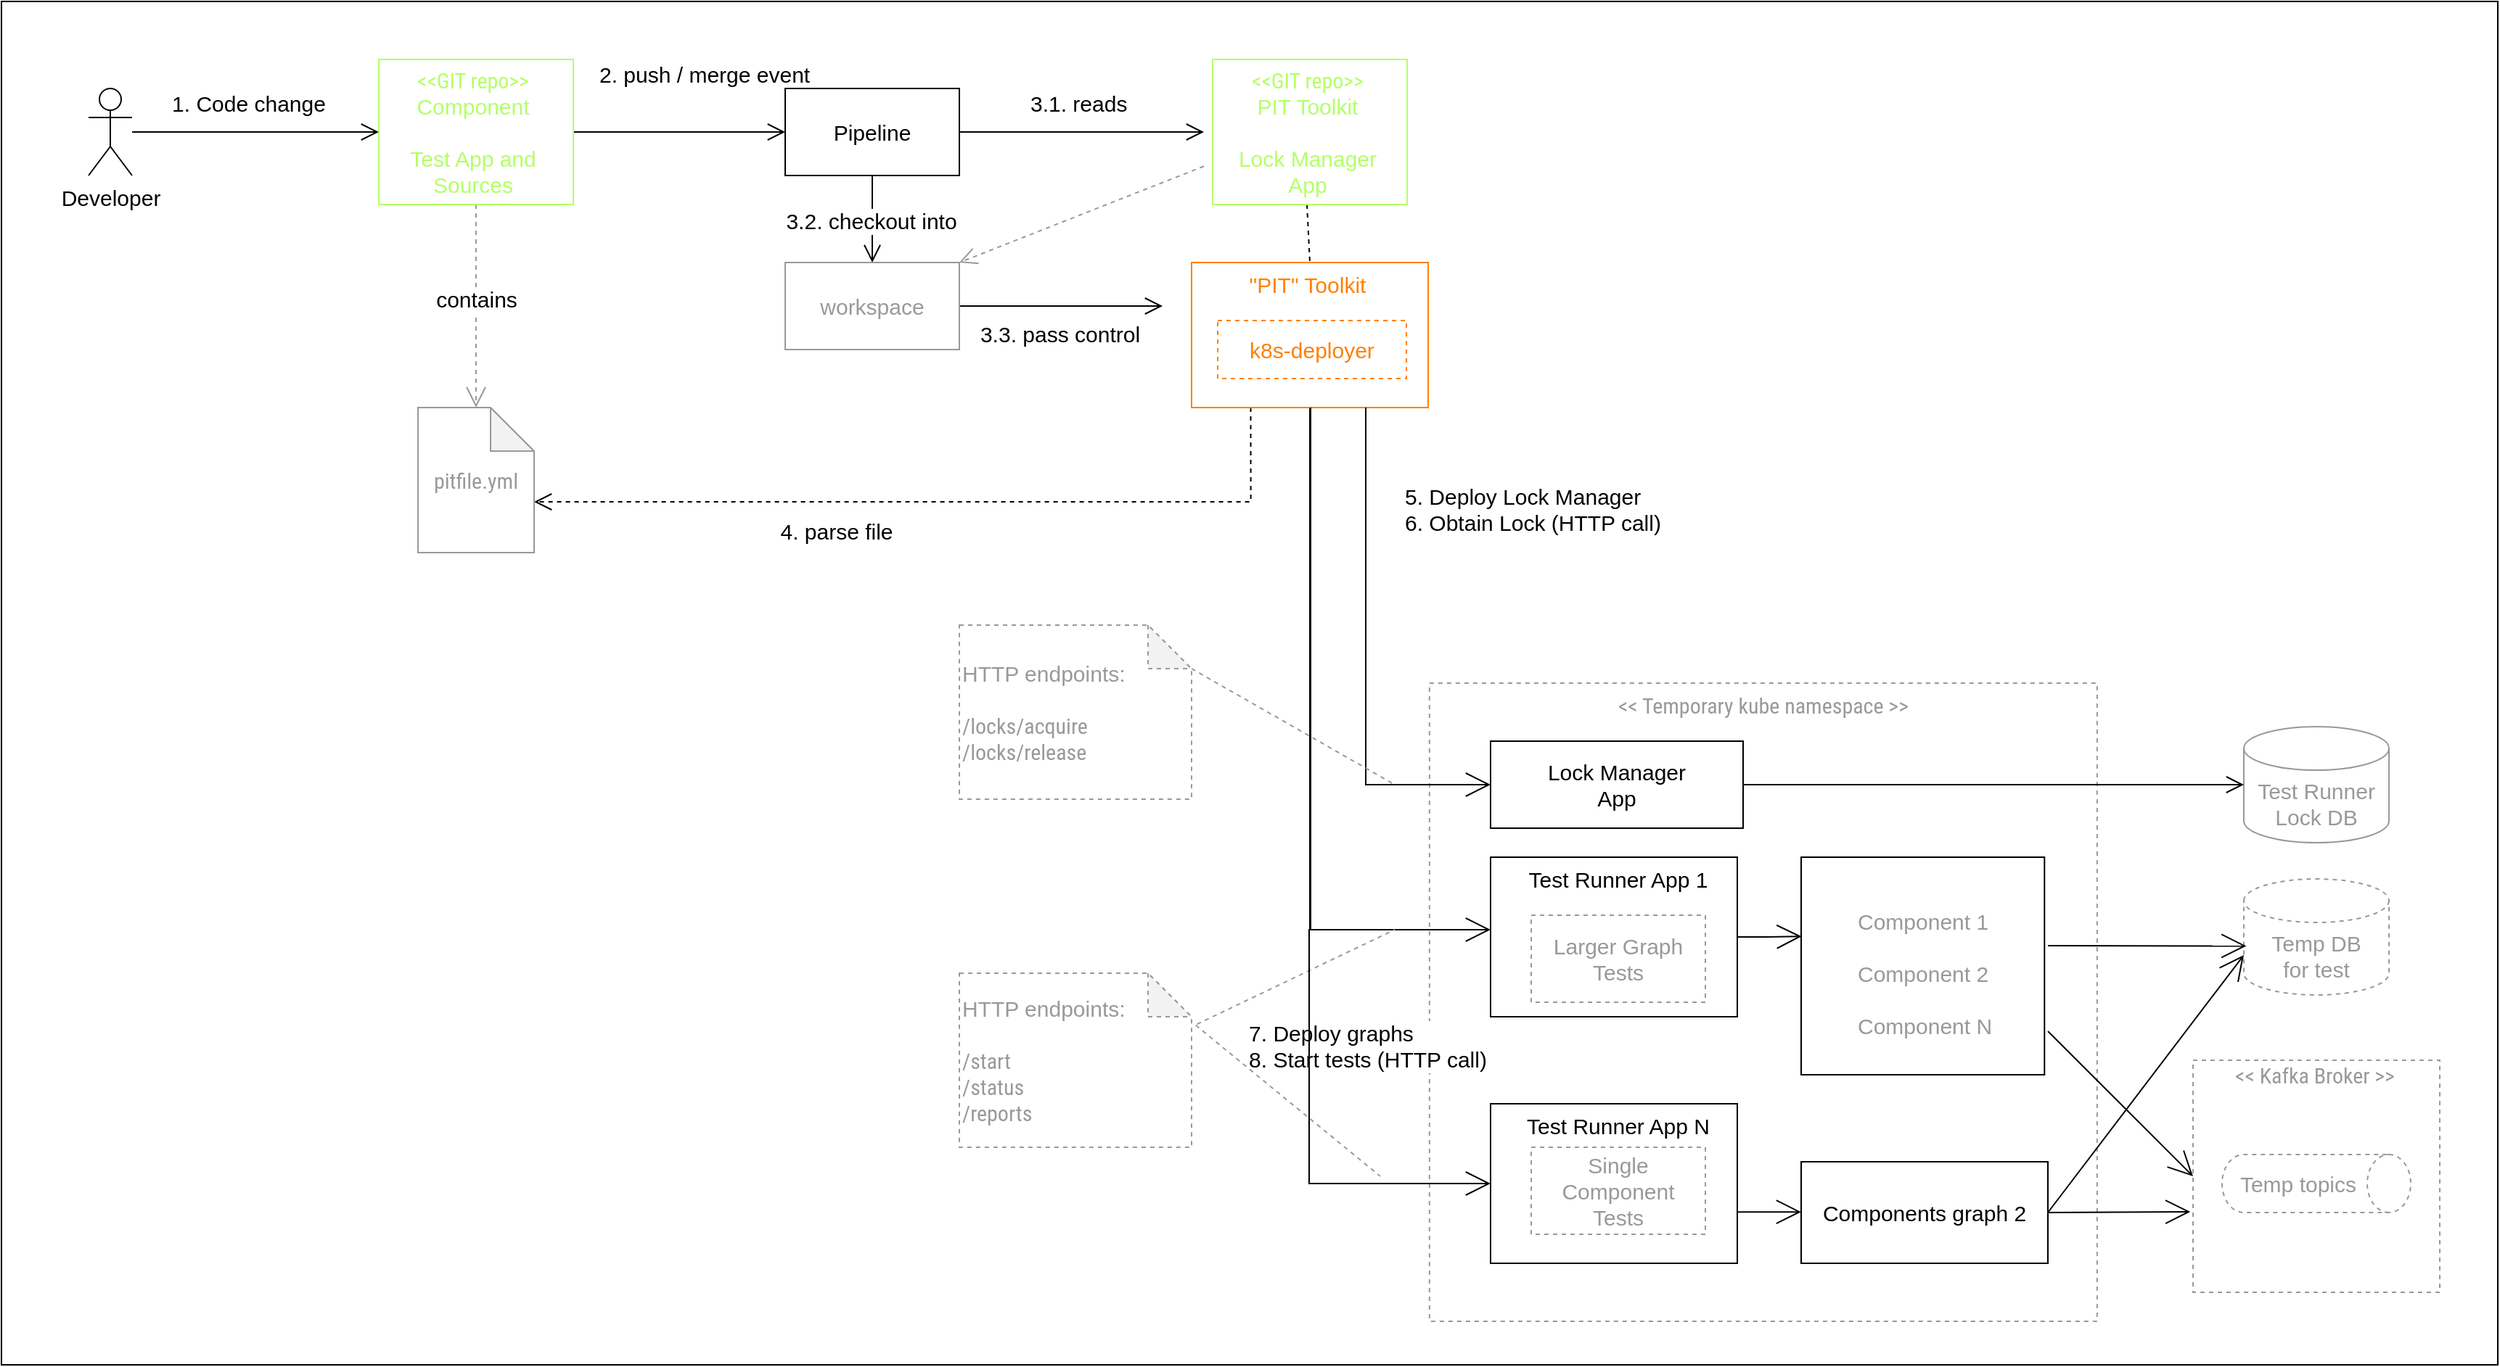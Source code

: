 <mxfile version="21.2.8" type="device">
  <diagram id="WGg9WQTAl6UTPjixGzrF" name="Arch 1">
    <mxGraphModel dx="951" dy="732" grid="1" gridSize="10" guides="1" tooltips="1" connect="1" arrows="1" fold="1" page="0" pageScale="1" pageWidth="827" pageHeight="1169" math="0" shadow="0">
      <root>
        <mxCell id="0" />
        <mxCell id="1" parent="0" />
        <mxCell id="sQvfSxgg_1pjlkOBJbZg-1" value="" style="rounded=0;whiteSpace=wrap;html=1;" parent="1" vertex="1">
          <mxGeometry x="20" y="260" width="1720" height="940" as="geometry" />
        </mxCell>
        <mxCell id="I-ufmNkNsD5AI6Nk52yB-41" value="" style="rounded=0;whiteSpace=wrap;html=1;fontSize=15;strokeColor=#999999;dashed=1;" parent="1" vertex="1">
          <mxGeometry x="1003.92" y="730" width="460" height="440" as="geometry" />
        </mxCell>
        <mxCell id="I-ufmNkNsD5AI6Nk52yB-22" style="rounded=0;orthogonalLoop=1;jettySize=auto;html=1;entryX=0;entryY=0;entryDx=80;entryDy=65;entryPerimeter=0;dashed=1;exitX=0.25;exitY=1;exitDx=0;exitDy=0;endArrow=open;endFill=0;endSize=10;edgeStyle=orthogonalEdgeStyle;" parent="1" source="I-ufmNkNsD5AI6Nk52yB-1" target="I-ufmNkNsD5AI6Nk52yB-13" edge="1">
          <mxGeometry relative="1" as="geometry" />
        </mxCell>
        <mxCell id="I-ufmNkNsD5AI6Nk52yB-23" value="4. parse file" style="edgeLabel;html=1;align=center;verticalAlign=middle;resizable=0;points=[];fontSize=15;" parent="I-ufmNkNsD5AI6Nk52yB-22" vertex="1" connectable="0">
          <mxGeometry x="-0.026" y="4" relative="1" as="geometry">
            <mxPoint x="-79" y="16" as="offset" />
          </mxGeometry>
        </mxCell>
        <mxCell id="I-ufmNkNsD5AI6Nk52yB-54" style="rounded=0;orthogonalLoop=1;jettySize=auto;html=1;exitX=0.5;exitY=1;exitDx=0;exitDy=0;endArrow=open;endFill=0;endSize=15;edgeStyle=orthogonalEdgeStyle;" parent="1" source="I-ufmNkNsD5AI6Nk52yB-1" target="I-ufmNkNsD5AI6Nk52yB-39" edge="1">
          <mxGeometry relative="1" as="geometry">
            <mxPoint x="970" y="920" as="targetPoint" />
            <Array as="points">
              <mxPoint x="921" y="900" />
            </Array>
          </mxGeometry>
        </mxCell>
        <mxCell id="I-ufmNkNsD5AI6Nk52yB-55" value="&lt;div style=&quot;text-align: left;&quot;&gt;&lt;span style=&quot;font-size: 15px;&quot;&gt;7. Deploy graphs&lt;/span&gt;&lt;/div&gt;&lt;font style=&quot;font-size: 15px;&quot;&gt;&lt;div style=&quot;text-align: left;&quot;&gt;8. Start tests (HTTP call)&lt;/div&gt;&lt;/font&gt;" style="edgeLabel;html=1;align=center;verticalAlign=middle;resizable=0;points=[];" parent="I-ufmNkNsD5AI6Nk52yB-54" vertex="1" connectable="0">
          <mxGeometry x="-0.159" y="2" relative="1" as="geometry">
            <mxPoint x="37" y="236" as="offset" />
          </mxGeometry>
        </mxCell>
        <mxCell id="I-ufmNkNsD5AI6Nk52yB-18" style="rounded=0;orthogonalLoop=1;jettySize=auto;html=1;entryX=0.5;entryY=0;entryDx=0;entryDy=0;endArrow=open;endFill=0;endSize=10;exitX=0.5;exitY=1;exitDx=0;exitDy=0;" parent="1" source="I-ufmNkNsD5AI6Nk52yB-4" target="I-ufmNkNsD5AI6Nk52yB-17" edge="1">
          <mxGeometry relative="1" as="geometry" />
        </mxCell>
        <mxCell id="I-ufmNkNsD5AI6Nk52yB-20" value="3.2. checkout into" style="edgeLabel;html=1;align=center;verticalAlign=middle;resizable=0;points=[];fontSize=15;" parent="I-ufmNkNsD5AI6Nk52yB-18" vertex="1" connectable="0">
          <mxGeometry x="0.09" y="-1" relative="1" as="geometry">
            <mxPoint y="-2" as="offset" />
          </mxGeometry>
        </mxCell>
        <mxCell id="I-ufmNkNsD5AI6Nk52yB-26" style="rounded=0;orthogonalLoop=1;jettySize=auto;html=1;entryX=1;entryY=0;entryDx=0;entryDy=0;dashed=1;endArrow=open;endFill=0;endSize=10;strokeColor=#999999;" parent="1" target="I-ufmNkNsD5AI6Nk52yB-17" edge="1">
          <mxGeometry relative="1" as="geometry">
            <mxPoint x="848.5" y="373.632" as="sourcePoint" />
          </mxGeometry>
        </mxCell>
        <mxCell id="I-ufmNkNsD5AI6Nk52yB-72" style="rounded=0;orthogonalLoop=1;jettySize=auto;html=1;entryX=0.5;entryY=0;entryDx=0;entryDy=0;endArrow=none;endFill=0;dashed=1;exitX=0.5;exitY=1;exitDx=0;exitDy=0;" parent="1" source="sQvfSxgg_1pjlkOBJbZg-8" target="I-ufmNkNsD5AI6Nk52yB-1" edge="1">
          <mxGeometry relative="1" as="geometry">
            <mxPoint x="908.5" y="380" as="sourcePoint" />
          </mxGeometry>
        </mxCell>
        <mxCell id="I-ufmNkNsD5AI6Nk52yB-8" style="edgeStyle=orthogonalEdgeStyle;rounded=0;orthogonalLoop=1;jettySize=auto;html=1;endArrow=open;endFill=0;endSize=10;entryX=0;entryY=0.5;entryDx=0;entryDy=0;" parent="1" source="I-ufmNkNsD5AI6Nk52yB-3" target="I-ufmNkNsD5AI6Nk52yB-4" edge="1">
          <mxGeometry relative="1" as="geometry">
            <mxPoint x="520" y="350" as="targetPoint" />
          </mxGeometry>
        </mxCell>
        <mxCell id="I-ufmNkNsD5AI6Nk52yB-9" value="2. push / merge&amp;nbsp;event" style="edgeLabel;html=1;align=left;verticalAlign=middle;resizable=0;points=[];fontSize=15;" parent="I-ufmNkNsD5AI6Nk52yB-8" vertex="1" connectable="0">
          <mxGeometry x="0.286" y="-3" relative="1" as="geometry">
            <mxPoint x="-78" y="-43" as="offset" />
          </mxGeometry>
        </mxCell>
        <mxCell id="I-ufmNkNsD5AI6Nk52yB-14" style="edgeStyle=orthogonalEdgeStyle;rounded=0;orthogonalLoop=1;jettySize=auto;html=1;exitX=0.5;exitY=1;exitDx=0;exitDy=0;entryX=0.5;entryY=0;entryDx=0;entryDy=0;entryPerimeter=0;endArrow=open;endFill=0;dashed=1;strokeColor=#999999;endSize=12;" parent="1" source="I-ufmNkNsD5AI6Nk52yB-3" target="I-ufmNkNsD5AI6Nk52yB-13" edge="1">
          <mxGeometry relative="1" as="geometry" />
        </mxCell>
        <mxCell id="I-ufmNkNsD5AI6Nk52yB-24" value="contains" style="edgeLabel;html=1;align=center;verticalAlign=middle;resizable=0;points=[];fontSize=15;" parent="I-ufmNkNsD5AI6Nk52yB-14" vertex="1" connectable="0">
          <mxGeometry x="-0.078" relative="1" as="geometry">
            <mxPoint as="offset" />
          </mxGeometry>
        </mxCell>
        <mxCell id="I-ufmNkNsD5AI6Nk52yB-3" value="" style="rounded=0;whiteSpace=wrap;html=1;fillColor=none;strokeColor=#B3FF66;fontColor=#B3FF66;fontSize=15;" parent="1" vertex="1">
          <mxGeometry x="280" y="300" width="134" height="100" as="geometry" />
        </mxCell>
        <mxCell id="I-ufmNkNsD5AI6Nk52yB-19" style="edgeStyle=orthogonalEdgeStyle;rounded=0;orthogonalLoop=1;jettySize=auto;html=1;entryX=0;entryY=0.5;entryDx=0;entryDy=0;endArrow=open;endFill=0;endSize=10;" parent="1" source="I-ufmNkNsD5AI6Nk52yB-4" edge="1">
          <mxGeometry relative="1" as="geometry">
            <mxPoint x="848.5" y="350" as="targetPoint" />
          </mxGeometry>
        </mxCell>
        <mxCell id="I-ufmNkNsD5AI6Nk52yB-25" value="3.1. reads" style="edgeLabel;html=1;align=left;verticalAlign=middle;resizable=0;points=[];fontSize=15;" parent="I-ufmNkNsD5AI6Nk52yB-19" vertex="1" connectable="0">
          <mxGeometry x="-0.322" y="2" relative="1" as="geometry">
            <mxPoint x="-11" y="-18" as="offset" />
          </mxGeometry>
        </mxCell>
        <mxCell id="I-ufmNkNsD5AI6Nk52yB-4" value="Pipeline" style="rounded=0;whiteSpace=wrap;html=1;fontSize=15;" parent="1" vertex="1">
          <mxGeometry x="560" y="320" width="120" height="60" as="geometry" />
        </mxCell>
        <mxCell id="I-ufmNkNsD5AI6Nk52yB-6" style="edgeStyle=orthogonalEdgeStyle;rounded=0;orthogonalLoop=1;jettySize=auto;html=1;endArrow=open;endFill=0;endSize=10;entryX=0;entryY=0.5;entryDx=0;entryDy=0;" parent="1" source="I-ufmNkNsD5AI6Nk52yB-5" target="I-ufmNkNsD5AI6Nk52yB-3" edge="1">
          <mxGeometry relative="1" as="geometry">
            <mxPoint x="280" y="350" as="targetPoint" />
          </mxGeometry>
        </mxCell>
        <mxCell id="I-ufmNkNsD5AI6Nk52yB-7" value="1. Code change" style="edgeLabel;html=1;align=center;verticalAlign=middle;resizable=0;points=[];fontSize=15;" parent="I-ufmNkNsD5AI6Nk52yB-6" vertex="1" connectable="0">
          <mxGeometry x="0.273" y="1" relative="1" as="geometry">
            <mxPoint x="-28" y="-19" as="offset" />
          </mxGeometry>
        </mxCell>
        <mxCell id="I-ufmNkNsD5AI6Nk52yB-5" value="Developer" style="shape=umlActor;verticalLabelPosition=bottom;verticalAlign=top;html=1;outlineConnect=0;fontSize=15;" parent="1" vertex="1">
          <mxGeometry x="80" y="320" width="30" height="60" as="geometry" />
        </mxCell>
        <mxCell id="I-ufmNkNsD5AI6Nk52yB-13" value="pitfile.yml" style="shape=note;whiteSpace=wrap;html=1;backgroundOutline=1;darkOpacity=0.05;strokeColor=#999999;fontColor=#999999;fontFamily=Roboto Condensed;fontSource=https%3A%2F%2Ffonts.googleapis.com%2Fcss%3Ffamily%3DRoboto%2BCondensed;fontSize=15;" parent="1" vertex="1">
          <mxGeometry x="307" y="540" width="80" height="100" as="geometry" />
        </mxCell>
        <mxCell id="I-ufmNkNsD5AI6Nk52yB-21" value="3.3. pass control" style="edgeStyle=orthogonalEdgeStyle;rounded=0;orthogonalLoop=1;jettySize=auto;html=1;fontSize=15;endArrow=open;endFill=0;endSize=10;" parent="1" source="I-ufmNkNsD5AI6Nk52yB-17" edge="1">
          <mxGeometry x="0.004" y="-19" relative="1" as="geometry">
            <mxPoint x="-1" as="offset" />
            <mxPoint x="820" y="470" as="targetPoint" />
          </mxGeometry>
        </mxCell>
        <mxCell id="I-ufmNkNsD5AI6Nk52yB-17" value="workspace" style="rounded=0;whiteSpace=wrap;html=1;fontSize=15;fontColor=#999999;strokeColor=#999999;" parent="1" vertex="1">
          <mxGeometry x="560" y="440" width="120" height="60" as="geometry" />
        </mxCell>
        <mxCell id="I-ufmNkNsD5AI6Nk52yB-42" value="&lt;font data-font-src=&quot;https://fonts.googleapis.com/css?family=Roboto+Condensed&quot; face=&quot;Roboto Condensed&quot; style=&quot;font-size: 15px;&quot;&gt;&amp;lt;&amp;lt; Temporary kube namespace &amp;gt;&amp;gt;&lt;/font&gt;" style="text;html=1;strokeColor=none;fillColor=none;align=center;verticalAlign=middle;whiteSpace=wrap;rounded=0;fontColor=#999999;fontSize=15;" parent="1" vertex="1">
          <mxGeometry x="1118.92" y="730" width="230" height="30" as="geometry" />
        </mxCell>
        <mxCell id="I-ufmNkNsD5AI6Nk52yB-59" value="&lt;font style=&quot;font-size: 15px;&quot;&gt;Temp DB &lt;br&gt;for test&lt;/font&gt;" style="shape=cylinder3;whiteSpace=wrap;html=1;boundedLbl=1;backgroundOutline=1;size=15;strokeColor=#999999;fontColor=#999999;dashed=1;" parent="1" vertex="1">
          <mxGeometry x="1565" y="865" width="100" height="80" as="geometry" />
        </mxCell>
        <mxCell id="I-ufmNkNsD5AI6Nk52yB-60" value="Test Runner Lock DB" style="shape=cylinder3;whiteSpace=wrap;html=1;boundedLbl=1;backgroundOutline=1;size=15;strokeColor=#999999;fontColor=#999999;fontSize=15;" parent="1" vertex="1">
          <mxGeometry x="1565" y="760" width="100" height="80" as="geometry" />
        </mxCell>
        <mxCell id="I-ufmNkNsD5AI6Nk52yB-61" value="" style="rounded=0;whiteSpace=wrap;html=1;fontSize=15;strokeColor=#999999;dashed=1;" parent="1" vertex="1">
          <mxGeometry x="1530" y="990" width="170" height="160" as="geometry" />
        </mxCell>
        <mxCell id="I-ufmNkNsD5AI6Nk52yB-62" value="&lt;font data-font-src=&quot;https://fonts.googleapis.com/css?family=Roboto+Condensed&quot; face=&quot;Roboto Condensed&quot; style=&quot;font-size: 15px;&quot;&gt;&amp;lt;&amp;lt; Kafka Broker &amp;gt;&amp;gt;&lt;/font&gt;" style="text;html=1;strokeColor=none;fillColor=none;align=center;verticalAlign=middle;whiteSpace=wrap;rounded=0;fontColor=#999999;fontSize=15;" parent="1" vertex="1">
          <mxGeometry x="1530" y="990" width="168" height="20" as="geometry" />
        </mxCell>
        <mxCell id="I-ufmNkNsD5AI6Nk52yB-71" style="rounded=0;orthogonalLoop=1;jettySize=auto;html=1;endArrow=none;endFill=0;strokeColor=#999999;dashed=1;exitX=1.023;exitY=0.293;exitDx=0;exitDy=0;exitPerimeter=0;" parent="1" source="I-ufmNkNsD5AI6Nk52yB-70" edge="1">
          <mxGeometry relative="1" as="geometry">
            <mxPoint x="980" y="900" as="targetPoint" />
          </mxGeometry>
        </mxCell>
        <mxCell id="I-ufmNkNsD5AI6Nk52yB-70" value="&lt;font style=&quot;font-size: 15px;&quot;&gt;HTTP endpoints:&amp;nbsp;&lt;/font&gt;&lt;br style=&quot;font-size: 15px;&quot;&gt;&lt;font style=&quot;font-size: 15px;&quot; data-font-src=&quot;https://fonts.googleapis.com/css?family=Roboto+Condensed&quot; face=&quot;Roboto Condensed&quot;&gt;&lt;br&gt;/start&lt;br&gt;/status&lt;br&gt;&lt;div style=&quot;&quot;&gt;&lt;span style=&quot;background-color: initial;&quot;&gt;/reports&lt;/span&gt;&lt;/div&gt;&lt;/font&gt;" style="shape=note;whiteSpace=wrap;html=1;backgroundOutline=1;darkOpacity=0.05;align=left;dashed=1;strokeColor=#999999;fontColor=#999999;" parent="1" vertex="1">
          <mxGeometry x="680" y="930" width="160" height="120" as="geometry" />
        </mxCell>
        <mxCell id="sQvfSxgg_1pjlkOBJbZg-5" value="&lt;font color=&quot;#b3ff66&quot;&gt;&lt;font style=&quot;&quot; face=&quot;Roboto Condensed&quot; data-font-src=&quot;https://fonts.googleapis.com/css?family=Roboto+Condensed&quot;&gt;&amp;lt;&amp;lt;GIT repo&amp;gt;&amp;gt;&lt;/font&gt;&lt;br style=&quot;&quot;&gt;Component&lt;br&gt;&lt;br&gt;Test App and Sources&lt;br&gt;&lt;/font&gt;" style="text;html=1;strokeColor=none;fillColor=none;align=center;verticalAlign=middle;whiteSpace=wrap;rounded=0;fontColor=#999999;fontSize=15;" parent="1" vertex="1">
          <mxGeometry x="280" y="300" width="130" height="100" as="geometry" />
        </mxCell>
        <mxCell id="sQvfSxgg_1pjlkOBJbZg-9" value="" style="group" parent="1" vertex="1" connectable="0">
          <mxGeometry x="854.5" y="300" width="134" height="100" as="geometry" />
        </mxCell>
        <mxCell id="sQvfSxgg_1pjlkOBJbZg-7" value="" style="rounded=0;whiteSpace=wrap;html=1;fillColor=none;strokeColor=#B3FF66;fontColor=#B3FF66;fontSize=15;" parent="sQvfSxgg_1pjlkOBJbZg-9" vertex="1">
          <mxGeometry width="134" height="100" as="geometry" />
        </mxCell>
        <mxCell id="sQvfSxgg_1pjlkOBJbZg-8" value="&lt;font color=&quot;#b3ff66&quot;&gt;&lt;font style=&quot;&quot; face=&quot;Roboto Condensed&quot; data-font-src=&quot;https://fonts.googleapis.com/css?family=Roboto+Condensed&quot;&gt;&amp;lt;&amp;lt;GIT repo&amp;gt;&amp;gt;&lt;/font&gt;&lt;br style=&quot;&quot;&gt;PIT Toolkit&lt;br&gt;&lt;br&gt;Lock Manager &lt;br&gt;App&lt;br&gt;&lt;/font&gt;" style="text;html=1;strokeColor=none;fillColor=none;align=center;verticalAlign=middle;whiteSpace=wrap;rounded=0;fontColor=#999999;fontSize=15;" parent="sQvfSxgg_1pjlkOBJbZg-9" vertex="1">
          <mxGeometry width="130" height="100" as="geometry" />
        </mxCell>
        <mxCell id="sQvfSxgg_1pjlkOBJbZg-10" value="" style="group" parent="1" vertex="1" connectable="0">
          <mxGeometry x="840" y="440" width="163" height="100" as="geometry" />
        </mxCell>
        <mxCell id="I-ufmNkNsD5AI6Nk52yB-1" value="" style="rounded=0;whiteSpace=wrap;html=1;fontSize=15;strokeColor=#FF8000;fontColor=#FF8000;" parent="sQvfSxgg_1pjlkOBJbZg-10" vertex="1">
          <mxGeometry width="163" height="100" as="geometry" />
        </mxCell>
        <mxCell id="sQvfSxgg_1pjlkOBJbZg-2" value="&lt;font color=&quot;#ff8000&quot;&gt;&quot;PIT&quot; Toolkit&lt;/font&gt;" style="text;html=1;strokeColor=none;fillColor=none;align=center;verticalAlign=middle;whiteSpace=wrap;rounded=0;fontColor=#999999;fontSize=15;" parent="sQvfSxgg_1pjlkOBJbZg-10" vertex="1">
          <mxGeometry width="160" height="30" as="geometry" />
        </mxCell>
        <mxCell id="sQvfSxgg_1pjlkOBJbZg-3" value="k8s-deployer" style="rounded=0;whiteSpace=wrap;html=1;fontSize=15;strokeColor=#FF8000;fontColor=#FF8000;dashed=1;" parent="sQvfSxgg_1pjlkOBJbZg-10" vertex="1">
          <mxGeometry x="18" y="40" width="130" height="40" as="geometry" />
        </mxCell>
        <mxCell id="sQvfSxgg_1pjlkOBJbZg-16" style="rounded=0;orthogonalLoop=1;jettySize=auto;html=1;exitX=0.5;exitY=1;exitDx=0;exitDy=0;endArrow=open;endFill=0;endSize=15;edgeStyle=orthogonalEdgeStyle;entryX=0;entryY=0.5;entryDx=0;entryDy=0;" parent="1" target="sQvfSxgg_1pjlkOBJbZg-13" edge="1">
          <mxGeometry relative="1" as="geometry">
            <mxPoint x="1046" y="900" as="targetPoint" />
            <mxPoint x="922" y="540" as="sourcePoint" />
            <Array as="points">
              <mxPoint x="922" y="900" />
              <mxPoint x="921" y="1035" />
            </Array>
          </mxGeometry>
        </mxCell>
        <mxCell id="sQvfSxgg_1pjlkOBJbZg-19" value="Lock Manager&lt;br&gt;App" style="rounded=0;whiteSpace=wrap;html=1;fontSize=15;" parent="1" vertex="1">
          <mxGeometry x="1046" y="770" width="174" height="60" as="geometry" />
        </mxCell>
        <mxCell id="sQvfSxgg_1pjlkOBJbZg-20" value="" style="group" parent="1" vertex="1" connectable="0">
          <mxGeometry x="1046" y="1020" width="170" height="110" as="geometry" />
        </mxCell>
        <mxCell id="sQvfSxgg_1pjlkOBJbZg-13" value="" style="rounded=0;whiteSpace=wrap;html=1;fontSize=15;" parent="sQvfSxgg_1pjlkOBJbZg-20" vertex="1">
          <mxGeometry width="170" height="110" as="geometry" />
        </mxCell>
        <mxCell id="sQvfSxgg_1pjlkOBJbZg-14" value="Test Runner App N" style="text;html=1;strokeColor=none;fillColor=none;align=center;verticalAlign=middle;whiteSpace=wrap;rounded=0;fontSize=15;" parent="sQvfSxgg_1pjlkOBJbZg-20" vertex="1">
          <mxGeometry x="23" width="130" height="30" as="geometry" />
        </mxCell>
        <mxCell id="sQvfSxgg_1pjlkOBJbZg-15" value="Single Component&lt;br&gt;Tests" style="rounded=0;whiteSpace=wrap;html=1;fontSize=15;fontColor=#999999;strokeColor=#999999;dashed=1;" parent="sQvfSxgg_1pjlkOBJbZg-20" vertex="1">
          <mxGeometry x="28" y="30" width="120" height="60" as="geometry" />
        </mxCell>
        <mxCell id="sQvfSxgg_1pjlkOBJbZg-21" value="" style="group" parent="1" vertex="1" connectable="0">
          <mxGeometry x="1046" y="850" width="170" height="110" as="geometry" />
        </mxCell>
        <mxCell id="I-ufmNkNsD5AI6Nk52yB-39" value="" style="rounded=0;whiteSpace=wrap;html=1;fontSize=15;" parent="sQvfSxgg_1pjlkOBJbZg-21" vertex="1">
          <mxGeometry width="170" height="110" as="geometry" />
        </mxCell>
        <mxCell id="I-ufmNkNsD5AI6Nk52yB-49" value="Test Runner App 1" style="text;html=1;strokeColor=none;fillColor=none;align=center;verticalAlign=middle;whiteSpace=wrap;rounded=0;fontSize=15;" parent="sQvfSxgg_1pjlkOBJbZg-21" vertex="1">
          <mxGeometry x="23" width="130" height="30" as="geometry" />
        </mxCell>
        <mxCell id="sQvfSxgg_1pjlkOBJbZg-12" value="Larger Graph Tests" style="rounded=0;whiteSpace=wrap;html=1;fontSize=15;fontColor=#999999;strokeColor=#999999;dashed=1;" parent="sQvfSxgg_1pjlkOBJbZg-21" vertex="1">
          <mxGeometry x="28" y="40" width="120" height="60" as="geometry" />
        </mxCell>
        <mxCell id="sQvfSxgg_1pjlkOBJbZg-33" style="rounded=0;orthogonalLoop=1;jettySize=auto;html=1;endArrow=open;endFill=0;endSize=15;entryX=0;entryY=0.5;entryDx=0;entryDy=0;edgeStyle=orthogonalEdgeStyle;" parent="1" target="sQvfSxgg_1pjlkOBJbZg-19" edge="1">
          <mxGeometry relative="1" as="geometry">
            <mxPoint x="1056" y="910" as="targetPoint" />
            <mxPoint x="960" y="540" as="sourcePoint" />
            <Array as="points">
              <mxPoint x="960" y="800" />
            </Array>
          </mxGeometry>
        </mxCell>
        <mxCell id="sQvfSxgg_1pjlkOBJbZg-34" value="&lt;font style=&quot;font-size: 15px;&quot;&gt;5. Deploy Lock Manager&lt;br&gt;6. Obtain Lock&amp;nbsp;(HTTP call)&lt;br&gt;&lt;/font&gt;" style="edgeLabel;html=1;align=left;verticalAlign=middle;resizable=0;points=[];" parent="sQvfSxgg_1pjlkOBJbZg-33" vertex="1" connectable="0">
          <mxGeometry x="-0.159" y="2" relative="1" as="geometry">
            <mxPoint x="23" y="-76" as="offset" />
          </mxGeometry>
        </mxCell>
        <mxCell id="I-ufmNkNsD5AI6Nk52yB-67" style="rounded=0;orthogonalLoop=1;jettySize=auto;html=1;entryX=0;entryY=0.5;entryDx=0;entryDy=0;exitX=1;exitY=0.5;exitDx=0;exitDy=0;endArrow=open;endFill=0;endSize=10;entryPerimeter=0;" parent="1" source="sQvfSxgg_1pjlkOBJbZg-19" target="I-ufmNkNsD5AI6Nk52yB-60" edge="1">
          <mxGeometry relative="1" as="geometry">
            <mxPoint x="1520" y="965" as="sourcePoint" />
          </mxGeometry>
        </mxCell>
        <mxCell id="sQvfSxgg_1pjlkOBJbZg-61" style="rounded=0;orthogonalLoop=1;jettySize=auto;html=1;exitX=1;exitY=0.5;exitDx=0;exitDy=0;entryX=-0.011;entryY=0.653;entryDx=0;entryDy=0;entryPerimeter=0;endArrow=open;endFill=0;endSize=15;" parent="1" source="sQvfSxgg_1pjlkOBJbZg-43" target="I-ufmNkNsD5AI6Nk52yB-61" edge="1">
          <mxGeometry relative="1" as="geometry">
            <mxPoint x="1770" y="1070" as="targetPoint" />
          </mxGeometry>
        </mxCell>
        <mxCell id="sQvfSxgg_1pjlkOBJbZg-43" value="Components graph 2" style="rounded=0;whiteSpace=wrap;html=1;fontSize=15;container=0;" parent="1" vertex="1">
          <mxGeometry x="1260" y="1060" width="170" height="70" as="geometry" />
        </mxCell>
        <mxCell id="sQvfSxgg_1pjlkOBJbZg-46" style="edgeStyle=orthogonalEdgeStyle;rounded=0;orthogonalLoop=1;jettySize=auto;html=1;entryX=0.002;entryY=0.364;entryDx=0;entryDy=0;entryPerimeter=0;endArrow=open;endFill=0;endSize=15;" parent="1" source="I-ufmNkNsD5AI6Nk52yB-39" target="sQvfSxgg_1pjlkOBJbZg-24" edge="1">
          <mxGeometry relative="1" as="geometry" />
        </mxCell>
        <mxCell id="sQvfSxgg_1pjlkOBJbZg-48" style="edgeStyle=orthogonalEdgeStyle;rounded=0;orthogonalLoop=1;jettySize=auto;html=1;entryX=0;entryY=0.5;entryDx=0;entryDy=0;exitX=0.999;exitY=0.678;exitDx=0;exitDy=0;exitPerimeter=0;endArrow=open;endFill=0;endSize=15;" parent="1" source="sQvfSxgg_1pjlkOBJbZg-13" target="sQvfSxgg_1pjlkOBJbZg-43" edge="1">
          <mxGeometry relative="1" as="geometry" />
        </mxCell>
        <mxCell id="sQvfSxgg_1pjlkOBJbZg-49" value="" style="group" parent="1" vertex="1" connectable="0">
          <mxGeometry x="1260" y="850" width="167.647" height="150" as="geometry" />
        </mxCell>
        <mxCell id="sQvfSxgg_1pjlkOBJbZg-24" value="" style="rounded=0;whiteSpace=wrap;html=1;fontSize=15;container=0;" parent="sQvfSxgg_1pjlkOBJbZg-49" vertex="1">
          <mxGeometry width="167.647" height="150" as="geometry" />
        </mxCell>
        <mxCell id="sQvfSxgg_1pjlkOBJbZg-29" value="&lt;font color=&quot;#ffffff&quot; data-font-src=&quot;https://fonts.googleapis.com/css?family=Roboto+Condensed&quot; style=&quot;font-size: 15px;&quot;&gt;Components graph&lt;/font&gt;" style="text;html=1;strokeColor=none;fillColor=none;align=center;verticalAlign=middle;whiteSpace=wrap;rounded=0;fontColor=#999999;fontSize=15;container=0;" parent="sQvfSxgg_1pjlkOBJbZg-49" vertex="1">
          <mxGeometry width="167.647" height="30" as="geometry" />
        </mxCell>
        <mxCell id="sQvfSxgg_1pjlkOBJbZg-30" value="&lt;font data-font-src=&quot;https://fonts.googleapis.com/css?family=Roboto+Condensed&quot; style=&quot;font-size: 15px;&quot;&gt;Component 1&lt;br&gt;&lt;br&gt;Component 2&lt;br&gt;&lt;br&gt;Component N&lt;br&gt;&lt;/font&gt;" style="text;html=1;strokeColor=none;fillColor=none;align=left;verticalAlign=middle;whiteSpace=wrap;rounded=0;fontColor=#999999;fontSize=15;container=0;" parent="sQvfSxgg_1pjlkOBJbZg-49" vertex="1">
          <mxGeometry x="37.255" y="30" width="121.078" height="100" as="geometry" />
        </mxCell>
        <mxCell id="sQvfSxgg_1pjlkOBJbZg-50" style="rounded=0;orthogonalLoop=1;jettySize=auto;html=1;endArrow=none;endFill=0;strokeColor=#999999;dashed=1;exitX=1.018;exitY=0.299;exitDx=0;exitDy=0;exitPerimeter=0;" parent="1" source="I-ufmNkNsD5AI6Nk52yB-70" edge="1">
          <mxGeometry relative="1" as="geometry">
            <mxPoint x="970" y="1070" as="targetPoint" />
            <mxPoint x="860" y="970" as="sourcePoint" />
          </mxGeometry>
        </mxCell>
        <mxCell id="sQvfSxgg_1pjlkOBJbZg-51" value="&lt;font style=&quot;font-size: 15px;&quot;&gt;HTTP endpoints:&amp;nbsp;&lt;/font&gt;&lt;br style=&quot;font-size: 15px;&quot;&gt;&lt;font style=&quot;font-size: 15px;&quot; data-font-src=&quot;https://fonts.googleapis.com/css?family=Roboto+Condensed&quot; face=&quot;Roboto Condensed&quot;&gt;&lt;br&gt;/locks/acquire&lt;br&gt;/locks/release&lt;/font&gt;" style="shape=note;whiteSpace=wrap;html=1;backgroundOutline=1;darkOpacity=0.05;align=left;dashed=1;strokeColor=#999999;fontColor=#999999;" parent="1" vertex="1">
          <mxGeometry x="680" y="690" width="160" height="120" as="geometry" />
        </mxCell>
        <mxCell id="sQvfSxgg_1pjlkOBJbZg-52" style="rounded=0;orthogonalLoop=1;jettySize=auto;html=1;endArrow=none;endFill=0;strokeColor=#999999;dashed=1;exitX=0;exitY=0;exitDx=160;exitDy=30;exitPerimeter=0;" parent="1" source="sQvfSxgg_1pjlkOBJbZg-51" edge="1">
          <mxGeometry relative="1" as="geometry">
            <mxPoint x="980" y="800" as="targetPoint" />
            <mxPoint x="854" y="975" as="sourcePoint" />
          </mxGeometry>
        </mxCell>
        <mxCell id="sQvfSxgg_1pjlkOBJbZg-57" value="" style="group" parent="1" vertex="1" connectable="0">
          <mxGeometry x="1550" y="1055" width="130" height="40" as="geometry" />
        </mxCell>
        <mxCell id="I-ufmNkNsD5AI6Nk52yB-63" value="" style="shape=cylinder3;whiteSpace=wrap;html=1;boundedLbl=1;backgroundOutline=1;size=15;rotation=90;dashed=1;strokeColor=#999999;" parent="sQvfSxgg_1pjlkOBJbZg-57" vertex="1">
          <mxGeometry x="45" y="-45" width="40" height="130" as="geometry" />
        </mxCell>
        <mxCell id="I-ufmNkNsD5AI6Nk52yB-64" value="&lt;font color=&quot;#999999&quot; style=&quot;font-size: 15px;&quot;&gt;Temp topics&lt;/font&gt;" style="text;html=1;strokeColor=none;fillColor=none;align=center;verticalAlign=middle;whiteSpace=wrap;rounded=0;" parent="sQvfSxgg_1pjlkOBJbZg-57" vertex="1">
          <mxGeometry x="5" y="5" width="95" height="30" as="geometry" />
        </mxCell>
        <mxCell id="sQvfSxgg_1pjlkOBJbZg-59" style="rounded=0;orthogonalLoop=1;jettySize=auto;html=1;entryX=0.017;entryY=0.578;entryDx=0;entryDy=0;entryPerimeter=0;endArrow=open;endFill=0;endSize=15;" parent="1" target="I-ufmNkNsD5AI6Nk52yB-59" edge="1">
          <mxGeometry relative="1" as="geometry">
            <mxPoint x="1430" y="911" as="sourcePoint" />
          </mxGeometry>
        </mxCell>
        <mxCell id="sQvfSxgg_1pjlkOBJbZg-60" style="rounded=0;orthogonalLoop=1;jettySize=auto;html=1;entryX=0;entryY=0.5;entryDx=0;entryDy=0;endArrow=open;endFill=0;endSize=15;" parent="1" target="I-ufmNkNsD5AI6Nk52yB-61" edge="1">
          <mxGeometry relative="1" as="geometry">
            <mxPoint x="1430" y="970" as="sourcePoint" />
            <mxPoint x="1817" y="921" as="targetPoint" />
          </mxGeometry>
        </mxCell>
        <mxCell id="sQvfSxgg_1pjlkOBJbZg-62" style="rounded=0;orthogonalLoop=1;jettySize=auto;html=1;exitX=1;exitY=0.5;exitDx=0;exitDy=0;entryX=0;entryY=0;entryDx=0;entryDy=52.5;entryPerimeter=0;endArrow=open;endFill=0;endSize=15;" parent="1" source="sQvfSxgg_1pjlkOBJbZg-43" target="I-ufmNkNsD5AI6Nk52yB-59" edge="1">
          <mxGeometry relative="1" as="geometry">
            <mxPoint x="1780" y="1080" as="targetPoint" />
            <mxPoint x="1440" y="1105" as="sourcePoint" />
          </mxGeometry>
        </mxCell>
      </root>
    </mxGraphModel>
  </diagram>
</mxfile>
